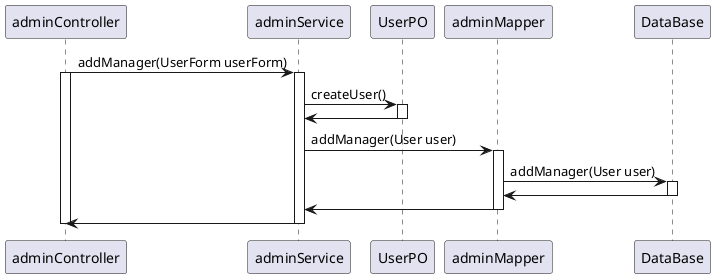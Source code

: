 @startuml
adminController -> adminService : addManager(UserForm userForm)
activate adminController
activate adminService
adminService -> UserPO : createUser()
activate UserPO
UserPO -> adminService
deactivate UserPO
adminService -> adminMapper :  addManager(User user)
activate adminMapper
adminMapper -> DataBase : addManager(User user)
activate DataBase
DataBase -> adminMapper
deactivate DataBase
adminMapper -> adminService
deactivate adminMapper
adminService -> adminController:
deactivate adminService
deactivate adminController

@enduml